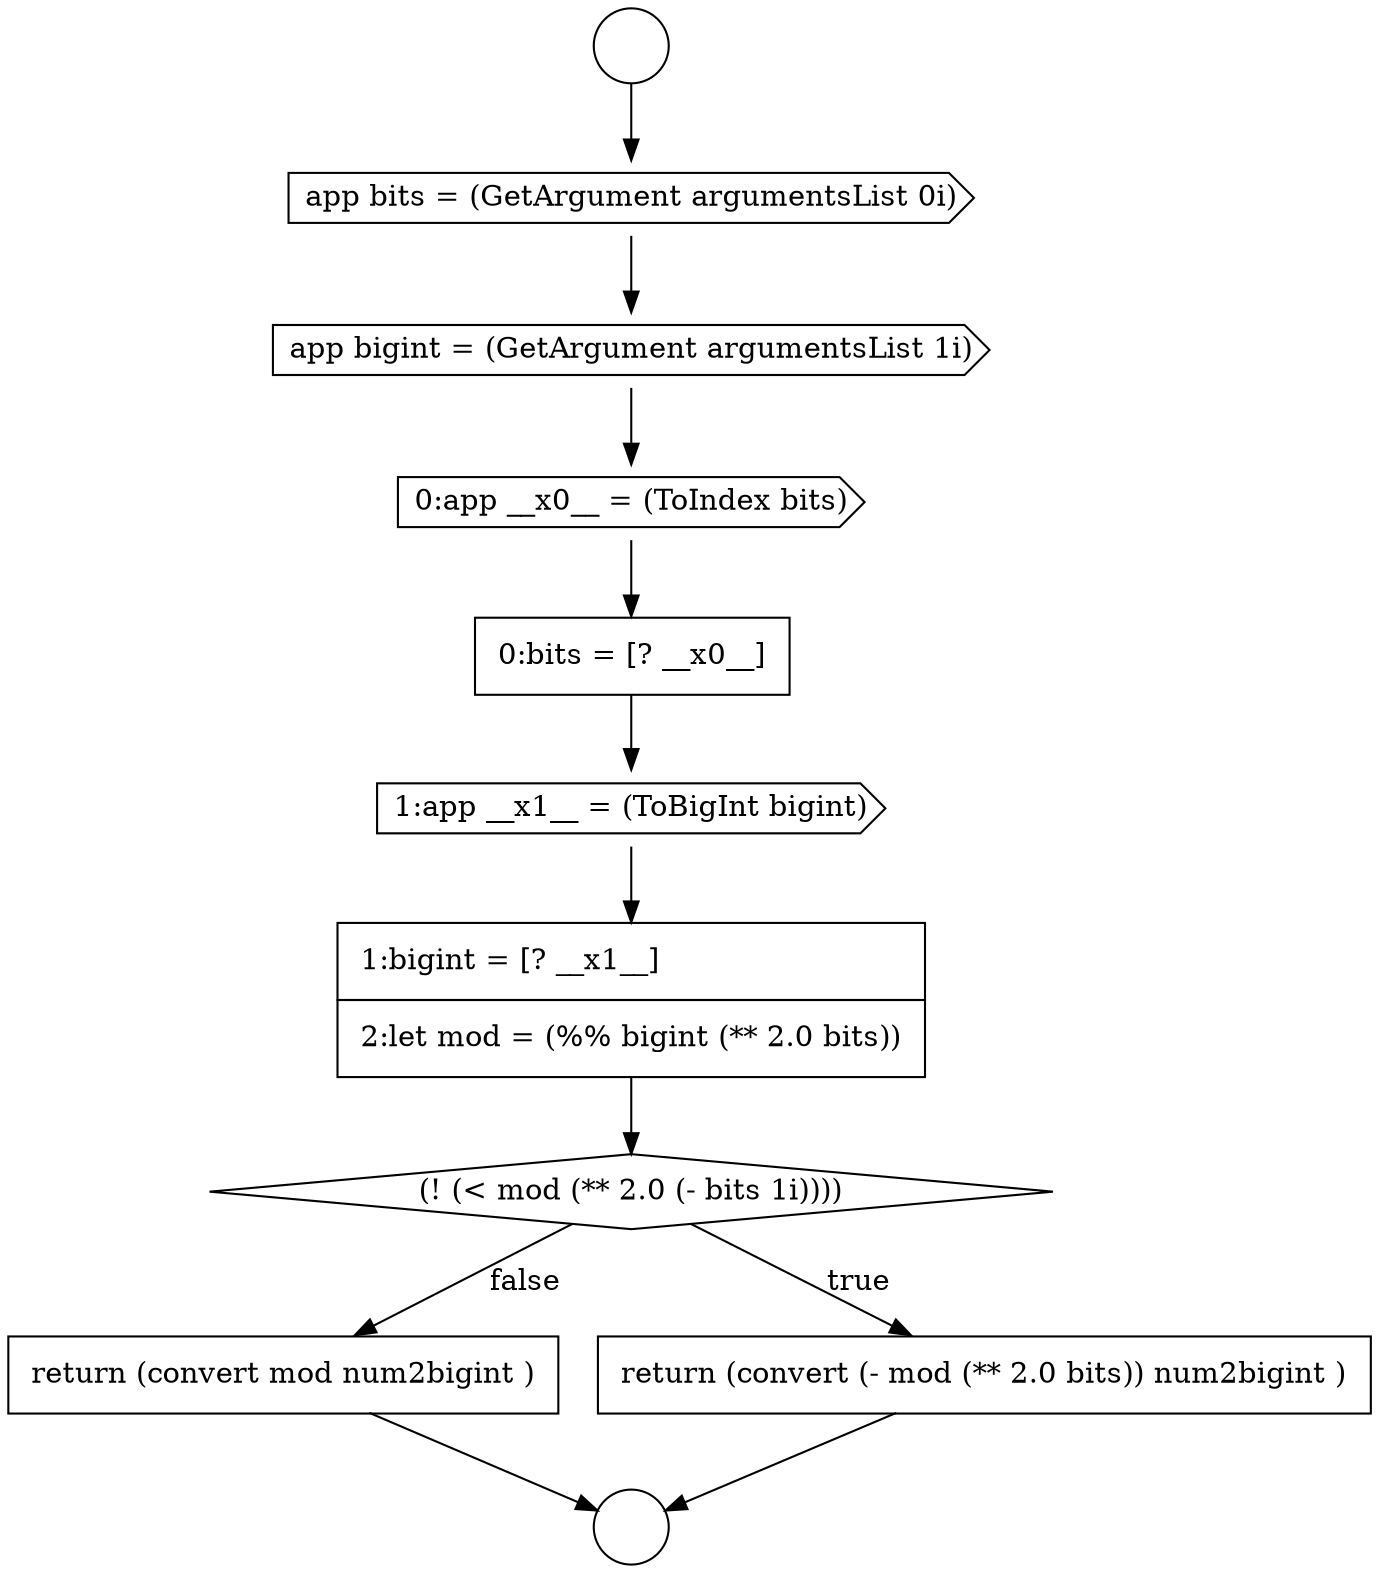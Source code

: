 digraph {
  node12738 [shape=cds, label=<<font color="black">app bigint = (GetArgument argumentsList 1i)</font>> color="black" fillcolor="white" style=filled]
  node12742 [shape=none, margin=0, label=<<font color="black">
    <table border="0" cellborder="1" cellspacing="0" cellpadding="10">
      <tr><td align="left">1:bigint = [? __x1__]</td></tr>
      <tr><td align="left">2:let mod = (%% bigint (** 2.0 bits))</td></tr>
    </table>
  </font>> color="black" fillcolor="white" style=filled]
  node12745 [shape=none, margin=0, label=<<font color="black">
    <table border="0" cellborder="1" cellspacing="0" cellpadding="10">
      <tr><td align="left">return (convert mod num2bigint )</td></tr>
    </table>
  </font>> color="black" fillcolor="white" style=filled]
  node12735 [shape=circle label=" " color="black" fillcolor="white" style=filled]
  node12737 [shape=cds, label=<<font color="black">app bits = (GetArgument argumentsList 0i)</font>> color="black" fillcolor="white" style=filled]
  node12741 [shape=cds, label=<<font color="black">1:app __x1__ = (ToBigInt bigint)</font>> color="black" fillcolor="white" style=filled]
  node12736 [shape=circle label=" " color="black" fillcolor="white" style=filled]
  node12744 [shape=none, margin=0, label=<<font color="black">
    <table border="0" cellborder="1" cellspacing="0" cellpadding="10">
      <tr><td align="left">return (convert (- mod (** 2.0 bits)) num2bigint )</td></tr>
    </table>
  </font>> color="black" fillcolor="white" style=filled]
  node12740 [shape=none, margin=0, label=<<font color="black">
    <table border="0" cellborder="1" cellspacing="0" cellpadding="10">
      <tr><td align="left">0:bits = [? __x0__]</td></tr>
    </table>
  </font>> color="black" fillcolor="white" style=filled]
  node12743 [shape=diamond, label=<<font color="black">(! (&lt; mod (** 2.0 (- bits 1i))))</font>> color="black" fillcolor="white" style=filled]
  node12739 [shape=cds, label=<<font color="black">0:app __x0__ = (ToIndex bits)</font>> color="black" fillcolor="white" style=filled]
  node12737 -> node12738 [ color="black"]
  node12735 -> node12737 [ color="black"]
  node12743 -> node12744 [label=<<font color="black">true</font>> color="black"]
  node12743 -> node12745 [label=<<font color="black">false</font>> color="black"]
  node12741 -> node12742 [ color="black"]
  node12739 -> node12740 [ color="black"]
  node12740 -> node12741 [ color="black"]
  node12745 -> node12736 [ color="black"]
  node12742 -> node12743 [ color="black"]
  node12744 -> node12736 [ color="black"]
  node12738 -> node12739 [ color="black"]
}
